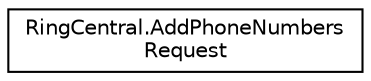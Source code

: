 digraph "Graphical Class Hierarchy"
{
 // LATEX_PDF_SIZE
  edge [fontname="Helvetica",fontsize="10",labelfontname="Helvetica",labelfontsize="10"];
  node [fontname="Helvetica",fontsize="10",shape=record];
  rankdir="LR";
  Node0 [label="RingCentral.AddPhoneNumbers\lRequest",height=0.2,width=0.4,color="black", fillcolor="white", style="filled",URL="$classRingCentral_1_1AddPhoneNumbersRequest.html",tooltip=" "];
}
